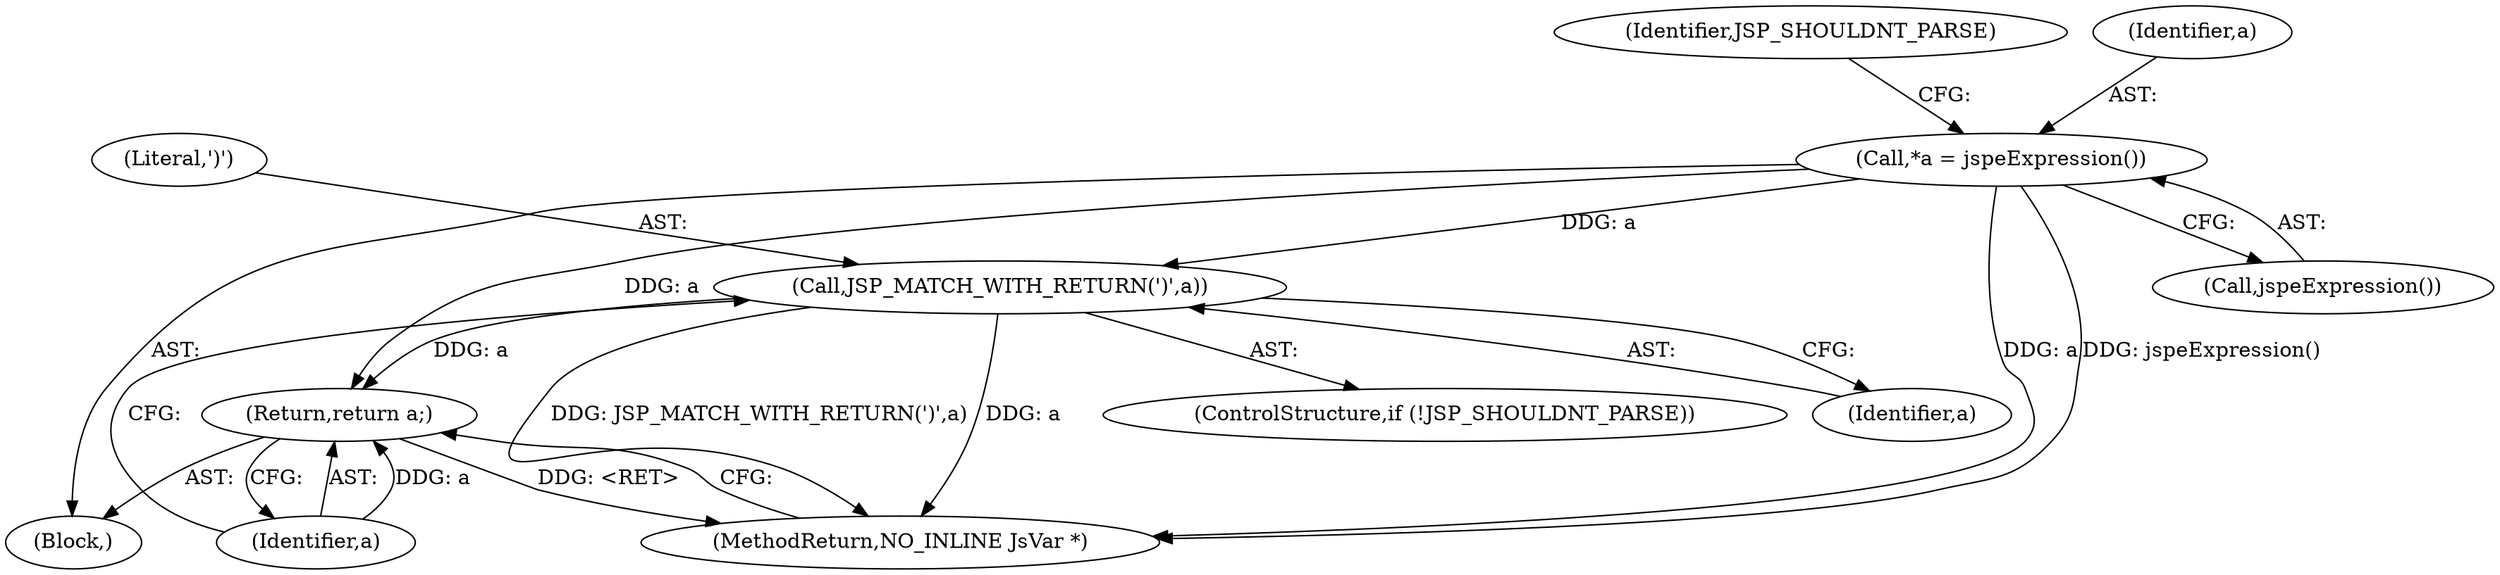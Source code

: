 digraph "0_Espruino_bf4416ab9129ee3afd56739ea4e3cd0da5484b6b_1@pointer" {
"1000238" [label="(Call,*a = jspeExpression())"];
"1000244" [label="(Call,JSP_MATCH_WITH_RETURN(')',a))"];
"1000247" [label="(Return,return a;)"];
"1000238" [label="(Call,*a = jspeExpression())"];
"1000229" [label="(Block,)"];
"1000248" [label="(Identifier,a)"];
"1000243" [label="(Identifier,JSP_SHOULDNT_PARSE)"];
"1000244" [label="(Call,JSP_MATCH_WITH_RETURN(')',a))"];
"1000247" [label="(Return,return a;)"];
"1000241" [label="(ControlStructure,if (!JSP_SHOULDNT_PARSE))"];
"1000239" [label="(Identifier,a)"];
"1000246" [label="(Identifier,a)"];
"1000619" [label="(MethodReturn,NO_INLINE JsVar *)"];
"1000245" [label="(Literal,')')"];
"1000240" [label="(Call,jspeExpression())"];
"1000238" -> "1000229"  [label="AST: "];
"1000238" -> "1000240"  [label="CFG: "];
"1000239" -> "1000238"  [label="AST: "];
"1000240" -> "1000238"  [label="AST: "];
"1000243" -> "1000238"  [label="CFG: "];
"1000238" -> "1000619"  [label="DDG: a"];
"1000238" -> "1000619"  [label="DDG: jspeExpression()"];
"1000238" -> "1000244"  [label="DDG: a"];
"1000238" -> "1000247"  [label="DDG: a"];
"1000244" -> "1000241"  [label="AST: "];
"1000244" -> "1000246"  [label="CFG: "];
"1000245" -> "1000244"  [label="AST: "];
"1000246" -> "1000244"  [label="AST: "];
"1000248" -> "1000244"  [label="CFG: "];
"1000244" -> "1000619"  [label="DDG: JSP_MATCH_WITH_RETURN(')',a)"];
"1000244" -> "1000619"  [label="DDG: a"];
"1000244" -> "1000247"  [label="DDG: a"];
"1000247" -> "1000229"  [label="AST: "];
"1000247" -> "1000248"  [label="CFG: "];
"1000248" -> "1000247"  [label="AST: "];
"1000619" -> "1000247"  [label="CFG: "];
"1000247" -> "1000619"  [label="DDG: <RET>"];
"1000248" -> "1000247"  [label="DDG: a"];
}
